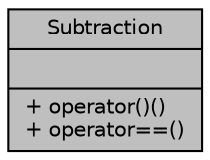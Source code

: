 digraph G
{
  edge [fontname="Helvetica",fontsize="10",labelfontname="Helvetica",labelfontsize="10"];
  node [fontname="Helvetica",fontsize="10",shape=record];
  Node1 [label="{Subtraction\n||+ operator()()\l+ operator==()\l}",height=0.2,width=0.4,color="black", fillcolor="grey75", style="filled" fontcolor="black"];
}
